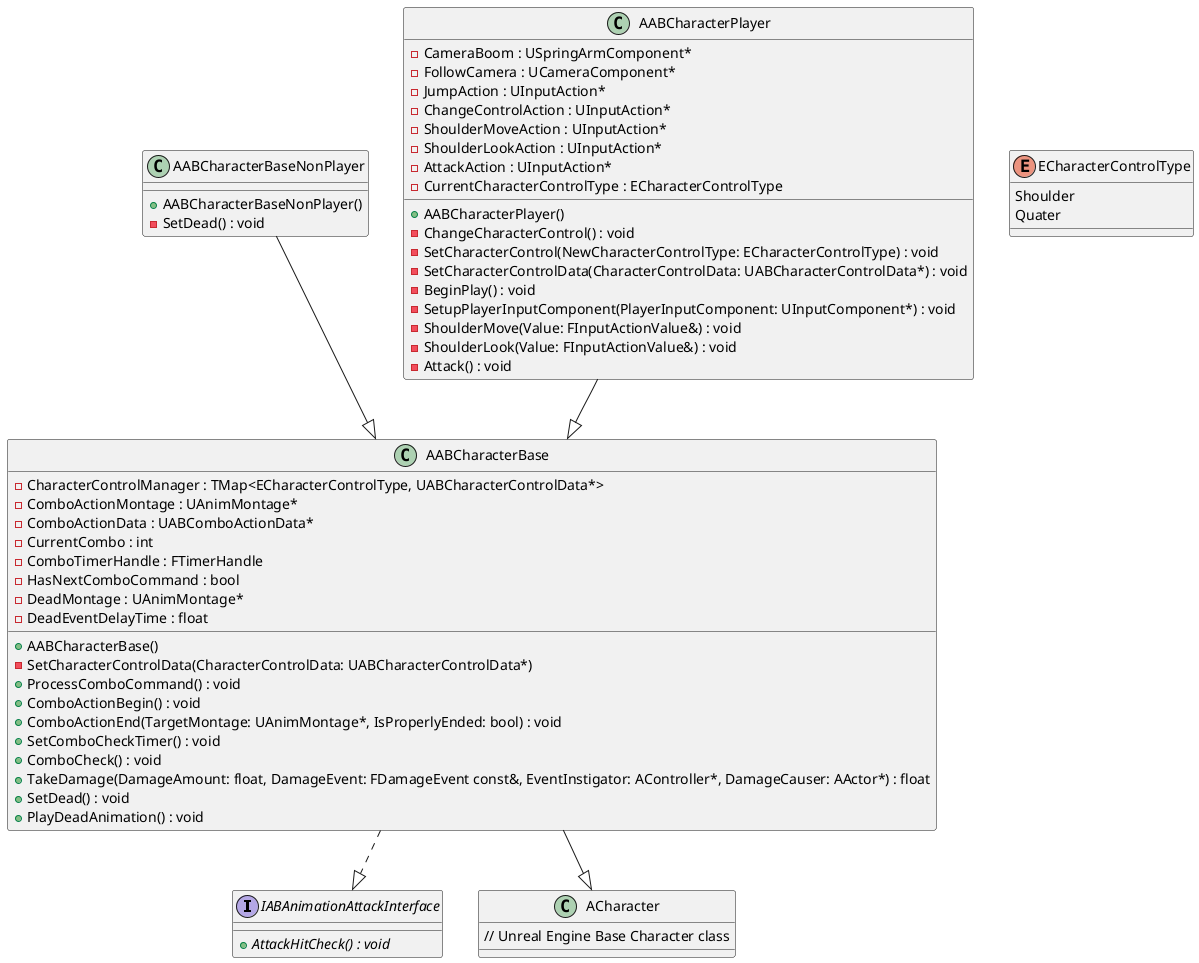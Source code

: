 @startuml


interface IABAnimationAttackInterface {
    {abstract} + AttackHitCheck() : void
}

enum ECharacterControlType {
    Shoulder
    Quater
}

class AABCharacterBase {
    + AABCharacterBase()
    - SetCharacterControlData(CharacterControlData: UABCharacterControlData*)
    - CharacterControlManager : TMap<ECharacterControlType, UABCharacterControlData*>
    - ComboActionMontage : UAnimMontage*
    - ComboActionData : UABComboActionData*
    - CurrentCombo : int
    - ComboTimerHandle : FTimerHandle
    - HasNextComboCommand : bool
    - DeadMontage : UAnimMontage*
    - DeadEventDelayTime : float
    + ProcessComboCommand() : void
    + ComboActionBegin() : void
    + ComboActionEnd(TargetMontage: UAnimMontage*, IsProperlyEnded: bool) : void
    + SetComboCheckTimer() : void
    + ComboCheck() : void
    + TakeDamage(DamageAmount: float, DamageEvent: FDamageEvent const&, EventInstigator: AController*, DamageCauser: AActor*) : float
    + SetDead() : void
    + PlayDeadAnimation() : void
}

class ACharacter {
    // Unreal Engine Base Character class
}

class AABCharacterBaseNonPlayer {
    + AABCharacterBaseNonPlayer()
    - SetDead() : void
}
class AABCharacterPlayer {
    + AABCharacterPlayer()
    - ChangeCharacterControl() : void
    - SetCharacterControl(NewCharacterControlType: ECharacterControlType) : void
    - SetCharacterControlData(CharacterControlData: UABCharacterControlData*) : void
    - BeginPlay() : void
    - SetupPlayerInputComponent(PlayerInputComponent: UInputComponent*) : void
    - CameraBoom : USpringArmComponent*
    - FollowCamera : UCameraComponent*
    - JumpAction : UInputAction*
    - ChangeControlAction : UInputAction*
    - ShoulderMoveAction : UInputAction*
    - ShoulderLookAction : UInputAction*
    - AttackAction : UInputAction*
    - ShoulderMove(Value: FInputActionValue&) : void
    - ShoulderLook(Value: FInputActionValue&) : void
    - CurrentCharacterControlType : ECharacterControlType
    - Attack() : void
}


AABCharacterPlayer --|> AABCharacterBase
AABCharacterBaseNonPlayer --|> AABCharacterBase
AABCharacterBase --|> ACharacter
AABCharacterBase ..|> IABAnimationAttackInterface

@enduml
